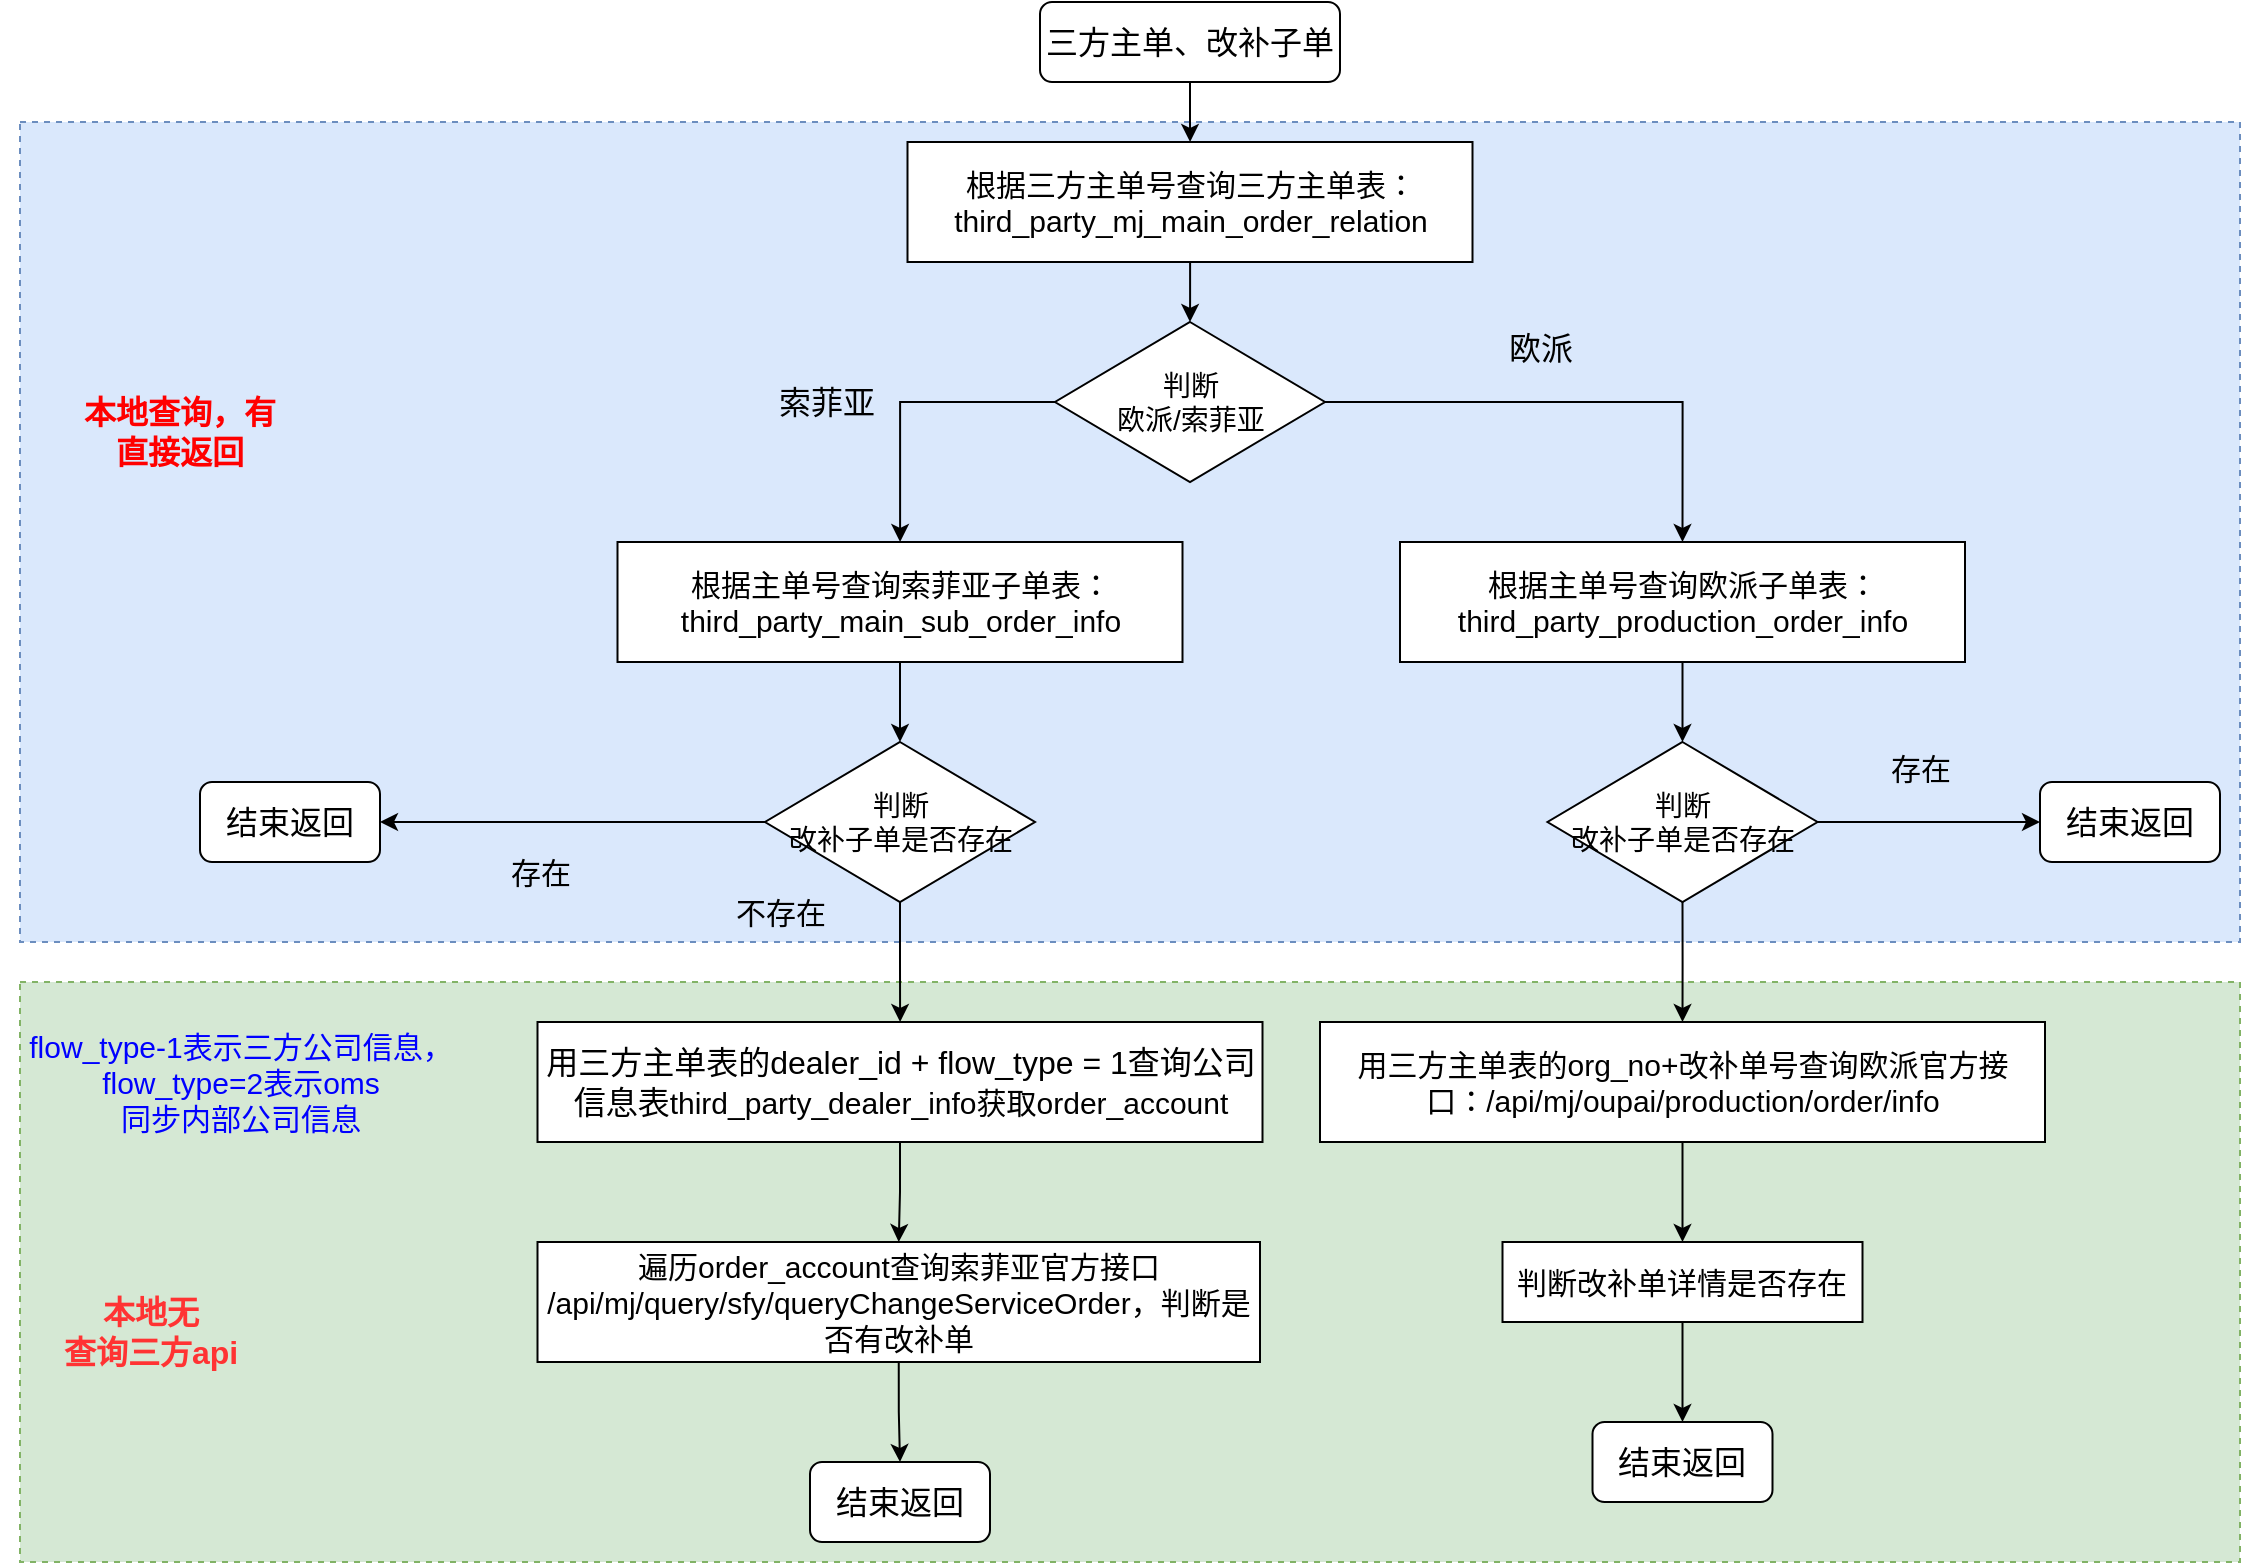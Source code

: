 <mxfile version="23.0.0" type="github">
  <diagram name="改补单查询逻辑" id="lAMv0lz2d4pBa4BIhlsa">
    <mxGraphModel dx="2213" dy="769" grid="1" gridSize="10" guides="1" tooltips="1" connect="1" arrows="1" fold="1" page="1" pageScale="1" pageWidth="827" pageHeight="1169" math="0" shadow="0">
      <root>
        <mxCell id="0" />
        <mxCell id="1" parent="0" />
        <mxCell id="lLZgPHmo0DszsI-Mu-eq-45" value="" style="rounded=0;whiteSpace=wrap;html=1;dashed=1;fillColor=#dae8fc;strokeColor=#6c8ebf;" vertex="1" parent="1">
          <mxGeometry x="-230" y="120" width="1110" height="410" as="geometry" />
        </mxCell>
        <mxCell id="lLZgPHmo0DszsI-Mu-eq-43" value="" style="rounded=0;whiteSpace=wrap;html=1;dashed=1;fillColor=#d5e8d4;strokeColor=#82b366;" vertex="1" parent="1">
          <mxGeometry x="-230" y="550" width="1110" height="290" as="geometry" />
        </mxCell>
        <mxCell id="lLZgPHmo0DszsI-Mu-eq-5" style="edgeStyle=orthogonalEdgeStyle;rounded=0;orthogonalLoop=1;jettySize=auto;html=1;exitX=0.5;exitY=1;exitDx=0;exitDy=0;" edge="1" parent="1" source="lLZgPHmo0DszsI-Mu-eq-2" target="lLZgPHmo0DszsI-Mu-eq-3">
          <mxGeometry relative="1" as="geometry" />
        </mxCell>
        <mxCell id="lLZgPHmo0DszsI-Mu-eq-2" value="&lt;font style=&quot;font-size: 16px;&quot;&gt;三方主单、改补子单&lt;/font&gt;" style="rounded=1;whiteSpace=wrap;html=1;" vertex="1" parent="1">
          <mxGeometry x="280" y="60" width="150" height="40" as="geometry" />
        </mxCell>
        <mxCell id="lLZgPHmo0DszsI-Mu-eq-10" value="" style="edgeStyle=orthogonalEdgeStyle;rounded=0;orthogonalLoop=1;jettySize=auto;html=1;" edge="1" parent="1" source="lLZgPHmo0DszsI-Mu-eq-3" target="lLZgPHmo0DszsI-Mu-eq-9">
          <mxGeometry relative="1" as="geometry" />
        </mxCell>
        <mxCell id="lLZgPHmo0DszsI-Mu-eq-3" value="&lt;font style=&quot;font-size: 15px;&quot;&gt;根据三方主单号查询三方主单表：third_party_mj_main_order_relation&lt;/font&gt;" style="rounded=0;whiteSpace=wrap;html=1;" vertex="1" parent="1">
          <mxGeometry x="213.75" y="130" width="282.5" height="60" as="geometry" />
        </mxCell>
        <mxCell id="lLZgPHmo0DszsI-Mu-eq-4" value="&lt;font color=&quot;#ff0000&quot; style=&quot;font-size: 16px;&quot;&gt;&lt;b&gt;本地查询，有直接返回&lt;/b&gt;&lt;/font&gt;" style="text;html=1;strokeColor=none;fillColor=none;align=center;verticalAlign=middle;whiteSpace=wrap;rounded=0;" vertex="1" parent="1">
          <mxGeometry x="-200" y="260" width="100" height="30" as="geometry" />
        </mxCell>
        <mxCell id="lLZgPHmo0DszsI-Mu-eq-23" style="edgeStyle=orthogonalEdgeStyle;rounded=0;orthogonalLoop=1;jettySize=auto;html=1;exitX=0.5;exitY=1;exitDx=0;exitDy=0;entryX=0.5;entryY=0;entryDx=0;entryDy=0;" edge="1" parent="1" source="lLZgPHmo0DszsI-Mu-eq-6" target="lLZgPHmo0DszsI-Mu-eq-24">
          <mxGeometry relative="1" as="geometry">
            <mxPoint x="210" y="670" as="targetPoint" />
          </mxGeometry>
        </mxCell>
        <mxCell id="lLZgPHmo0DszsI-Mu-eq-6" value="&lt;span style=&quot;font-size: 16px;&quot;&gt;用三方主单表的dealer_id + flow_type = 1查询公司信息表&lt;/span&gt;&lt;font style=&quot;font-size: 15px;&quot;&gt;third_party_dealer_info获取order_account&lt;/font&gt;" style="rounded=0;whiteSpace=wrap;html=1;" vertex="1" parent="1">
          <mxGeometry x="28.75" y="570" width="362.5" height="60" as="geometry" />
        </mxCell>
        <mxCell id="lLZgPHmo0DszsI-Mu-eq-21" style="edgeStyle=orthogonalEdgeStyle;rounded=0;orthogonalLoop=1;jettySize=auto;html=1;exitX=0;exitY=0.5;exitDx=0;exitDy=0;" edge="1" parent="1" source="lLZgPHmo0DszsI-Mu-eq-9" target="lLZgPHmo0DszsI-Mu-eq-12">
          <mxGeometry relative="1" as="geometry" />
        </mxCell>
        <mxCell id="lLZgPHmo0DszsI-Mu-eq-30" style="edgeStyle=orthogonalEdgeStyle;rounded=0;orthogonalLoop=1;jettySize=auto;html=1;exitX=1;exitY=0.5;exitDx=0;exitDy=0;entryX=0.5;entryY=0;entryDx=0;entryDy=0;" edge="1" parent="1" source="lLZgPHmo0DszsI-Mu-eq-9" target="lLZgPHmo0DszsI-Mu-eq-29">
          <mxGeometry relative="1" as="geometry" />
        </mxCell>
        <mxCell id="lLZgPHmo0DszsI-Mu-eq-9" value="&lt;font style=&quot;font-size: 14px;&quot;&gt;判断&lt;br&gt;欧派/索菲亚&lt;/font&gt;" style="rhombus;whiteSpace=wrap;html=1;rounded=0;" vertex="1" parent="1">
          <mxGeometry x="287.5" y="220" width="135" height="80" as="geometry" />
        </mxCell>
        <mxCell id="lLZgPHmo0DszsI-Mu-eq-11" value="&lt;font style=&quot;font-size: 16px;&quot;&gt;索菲亚&lt;/font&gt;" style="text;html=1;align=center;verticalAlign=middle;resizable=0;points=[];autosize=1;strokeColor=none;fillColor=none;" vertex="1" parent="1">
          <mxGeometry x="137.5" y="245" width="70" height="30" as="geometry" />
        </mxCell>
        <mxCell id="lLZgPHmo0DszsI-Mu-eq-20" style="edgeStyle=orthogonalEdgeStyle;rounded=0;orthogonalLoop=1;jettySize=auto;html=1;exitX=0.5;exitY=1;exitDx=0;exitDy=0;" edge="1" parent="1" source="lLZgPHmo0DszsI-Mu-eq-12" target="lLZgPHmo0DszsI-Mu-eq-13">
          <mxGeometry relative="1" as="geometry" />
        </mxCell>
        <mxCell id="lLZgPHmo0DszsI-Mu-eq-12" value="&lt;font style=&quot;font-size: 15px;&quot;&gt;根据主单号查询索菲亚子单表：&lt;/font&gt;&lt;font style=&quot;font-size: 15px;&quot;&gt;third_party_main_sub_order_info&lt;/font&gt;" style="rounded=0;whiteSpace=wrap;html=1;" vertex="1" parent="1">
          <mxGeometry x="68.75" y="330" width="282.5" height="60" as="geometry" />
        </mxCell>
        <mxCell id="lLZgPHmo0DszsI-Mu-eq-16" style="edgeStyle=orthogonalEdgeStyle;rounded=0;orthogonalLoop=1;jettySize=auto;html=1;exitX=0;exitY=0.5;exitDx=0;exitDy=0;entryX=1;entryY=0.5;entryDx=0;entryDy=0;" edge="1" parent="1" source="lLZgPHmo0DszsI-Mu-eq-13" target="lLZgPHmo0DszsI-Mu-eq-15">
          <mxGeometry relative="1" as="geometry" />
        </mxCell>
        <mxCell id="lLZgPHmo0DszsI-Mu-eq-18" style="edgeStyle=orthogonalEdgeStyle;rounded=0;orthogonalLoop=1;jettySize=auto;html=1;exitX=0.5;exitY=1;exitDx=0;exitDy=0;" edge="1" parent="1" source="lLZgPHmo0DszsI-Mu-eq-13" target="lLZgPHmo0DszsI-Mu-eq-6">
          <mxGeometry relative="1" as="geometry" />
        </mxCell>
        <mxCell id="lLZgPHmo0DszsI-Mu-eq-13" value="&lt;font style=&quot;font-size: 14px;&quot;&gt;判断&lt;br&gt;改补子单是否存在&lt;br&gt;&lt;/font&gt;" style="rhombus;whiteSpace=wrap;html=1;rounded=0;" vertex="1" parent="1">
          <mxGeometry x="142.5" y="430" width="135" height="80" as="geometry" />
        </mxCell>
        <mxCell id="lLZgPHmo0DszsI-Mu-eq-15" value="&lt;font style=&quot;font-size: 16px;&quot;&gt;结束返回&lt;/font&gt;" style="rounded=1;whiteSpace=wrap;html=1;" vertex="1" parent="1">
          <mxGeometry x="-140" y="450" width="90" height="40" as="geometry" />
        </mxCell>
        <mxCell id="lLZgPHmo0DszsI-Mu-eq-17" value="&lt;font style=&quot;font-size: 15px;&quot;&gt;存在&lt;/font&gt;" style="text;html=1;align=center;verticalAlign=middle;resizable=0;points=[];autosize=1;strokeColor=none;fillColor=none;" vertex="1" parent="1">
          <mxGeometry x="5" y="480" width="50" height="30" as="geometry" />
        </mxCell>
        <mxCell id="lLZgPHmo0DszsI-Mu-eq-19" value="不存在" style="text;html=1;align=center;verticalAlign=middle;resizable=0;points=[];autosize=1;strokeColor=none;fillColor=none;fontSize=15;" vertex="1" parent="1">
          <mxGeometry x="115" y="500" width="70" height="30" as="geometry" />
        </mxCell>
        <mxCell id="lLZgPHmo0DszsI-Mu-eq-22" value="&lt;font color=&quot;#0000ff&quot; style=&quot;font-size: 15px;&quot;&gt;flow_type-1表示三方公司信息，&lt;br&gt;flow_type=2表示oms&lt;br&gt;同步内部公司信息&lt;/font&gt;" style="text;html=1;align=center;verticalAlign=middle;resizable=0;points=[];autosize=1;strokeColor=none;fillColor=none;" vertex="1" parent="1">
          <mxGeometry x="-240" y="565" width="240" height="70" as="geometry" />
        </mxCell>
        <mxCell id="lLZgPHmo0DszsI-Mu-eq-28" style="edgeStyle=orthogonalEdgeStyle;rounded=0;orthogonalLoop=1;jettySize=auto;html=1;exitX=0.5;exitY=1;exitDx=0;exitDy=0;" edge="1" parent="1" source="lLZgPHmo0DszsI-Mu-eq-24" target="lLZgPHmo0DszsI-Mu-eq-27">
          <mxGeometry relative="1" as="geometry" />
        </mxCell>
        <mxCell id="lLZgPHmo0DszsI-Mu-eq-24" value="&lt;font style=&quot;font-size: 15px;&quot;&gt;遍历order_account查询索菲亚官方接口&lt;br&gt;/api/mj/query/sfy/queryChangeServiceOrder，判断是否有改补单&lt;/font&gt;" style="rounded=0;whiteSpace=wrap;html=1;" vertex="1" parent="1">
          <mxGeometry x="28.75" y="680" width="361.25" height="60" as="geometry" />
        </mxCell>
        <mxCell id="lLZgPHmo0DszsI-Mu-eq-27" value="&lt;font style=&quot;font-size: 16px;&quot;&gt;结束返回&lt;/font&gt;" style="rounded=1;whiteSpace=wrap;html=1;" vertex="1" parent="1">
          <mxGeometry x="165" y="790" width="90" height="40" as="geometry" />
        </mxCell>
        <mxCell id="lLZgPHmo0DszsI-Mu-eq-33" style="edgeStyle=orthogonalEdgeStyle;rounded=0;orthogonalLoop=1;jettySize=auto;html=1;exitX=0.5;exitY=1;exitDx=0;exitDy=0;" edge="1" parent="1" source="lLZgPHmo0DszsI-Mu-eq-29" target="lLZgPHmo0DszsI-Mu-eq-32">
          <mxGeometry relative="1" as="geometry" />
        </mxCell>
        <mxCell id="lLZgPHmo0DszsI-Mu-eq-29" value="&lt;font style=&quot;font-size: 15px;&quot;&gt;根据主单号查询欧派子单表：&lt;/font&gt;&lt;font style=&quot;font-size: 15px;&quot;&gt;third_party_production_order_info&lt;/font&gt;" style="rounded=0;whiteSpace=wrap;html=1;" vertex="1" parent="1">
          <mxGeometry x="460" y="330" width="282.5" height="60" as="geometry" />
        </mxCell>
        <mxCell id="lLZgPHmo0DszsI-Mu-eq-31" value="&lt;font style=&quot;font-size: 16px;&quot;&gt;欧派&lt;/font&gt;" style="text;html=1;align=center;verticalAlign=middle;resizable=0;points=[];autosize=1;strokeColor=none;fillColor=none;" vertex="1" parent="1">
          <mxGeometry x="500" y="218" width="60" height="30" as="geometry" />
        </mxCell>
        <mxCell id="lLZgPHmo0DszsI-Mu-eq-35" style="edgeStyle=orthogonalEdgeStyle;rounded=0;orthogonalLoop=1;jettySize=auto;html=1;exitX=1;exitY=0.5;exitDx=0;exitDy=0;" edge="1" parent="1" source="lLZgPHmo0DszsI-Mu-eq-32" target="lLZgPHmo0DszsI-Mu-eq-34">
          <mxGeometry relative="1" as="geometry" />
        </mxCell>
        <mxCell id="lLZgPHmo0DszsI-Mu-eq-38" style="edgeStyle=orthogonalEdgeStyle;rounded=0;orthogonalLoop=1;jettySize=auto;html=1;exitX=0.5;exitY=1;exitDx=0;exitDy=0;" edge="1" parent="1" source="lLZgPHmo0DszsI-Mu-eq-32" target="lLZgPHmo0DszsI-Mu-eq-37">
          <mxGeometry relative="1" as="geometry" />
        </mxCell>
        <mxCell id="lLZgPHmo0DszsI-Mu-eq-32" value="&lt;font style=&quot;font-size: 14px;&quot;&gt;判断&lt;br&gt;改补子单是否存在&lt;br&gt;&lt;/font&gt;" style="rhombus;whiteSpace=wrap;html=1;rounded=0;" vertex="1" parent="1">
          <mxGeometry x="533.75" y="430" width="135" height="80" as="geometry" />
        </mxCell>
        <mxCell id="lLZgPHmo0DszsI-Mu-eq-34" value="&lt;font style=&quot;font-size: 16px;&quot;&gt;结束返回&lt;/font&gt;" style="rounded=1;whiteSpace=wrap;html=1;" vertex="1" parent="1">
          <mxGeometry x="780" y="450" width="90" height="40" as="geometry" />
        </mxCell>
        <mxCell id="lLZgPHmo0DszsI-Mu-eq-36" value="&lt;font style=&quot;font-size: 15px;&quot;&gt;存在&lt;/font&gt;" style="text;html=1;align=center;verticalAlign=middle;resizable=0;points=[];autosize=1;strokeColor=none;fillColor=none;" vertex="1" parent="1">
          <mxGeometry x="695" y="428" width="50" height="30" as="geometry" />
        </mxCell>
        <mxCell id="lLZgPHmo0DszsI-Mu-eq-39" style="edgeStyle=orthogonalEdgeStyle;rounded=0;orthogonalLoop=1;jettySize=auto;html=1;exitX=0.5;exitY=1;exitDx=0;exitDy=0;" edge="1" parent="1" source="lLZgPHmo0DszsI-Mu-eq-37" target="lLZgPHmo0DszsI-Mu-eq-40">
          <mxGeometry relative="1" as="geometry">
            <mxPoint x="601" y="670" as="targetPoint" />
          </mxGeometry>
        </mxCell>
        <mxCell id="lLZgPHmo0DszsI-Mu-eq-37" value="&lt;font style=&quot;font-size: 15px;&quot;&gt;用三方主单表的org_no+改补单号查询欧派官方接口：/api/mj/oupai/production/order/info&lt;/font&gt;" style="rounded=0;whiteSpace=wrap;html=1;" vertex="1" parent="1">
          <mxGeometry x="420" y="570" width="362.5" height="60" as="geometry" />
        </mxCell>
        <mxCell id="lLZgPHmo0DszsI-Mu-eq-42" style="edgeStyle=orthogonalEdgeStyle;rounded=0;orthogonalLoop=1;jettySize=auto;html=1;entryX=0.5;entryY=0;entryDx=0;entryDy=0;" edge="1" parent="1" source="lLZgPHmo0DszsI-Mu-eq-40" target="lLZgPHmo0DszsI-Mu-eq-41">
          <mxGeometry relative="1" as="geometry" />
        </mxCell>
        <mxCell id="lLZgPHmo0DszsI-Mu-eq-40" value="&lt;span style=&quot;font-size: 15px;&quot;&gt;判断改补单详情是否存在&lt;/span&gt;" style="rounded=0;whiteSpace=wrap;html=1;" vertex="1" parent="1">
          <mxGeometry x="511.25" y="680" width="180" height="40" as="geometry" />
        </mxCell>
        <mxCell id="lLZgPHmo0DszsI-Mu-eq-41" value="&lt;font style=&quot;font-size: 16px;&quot;&gt;结束返回&lt;/font&gt;" style="rounded=1;whiteSpace=wrap;html=1;" vertex="1" parent="1">
          <mxGeometry x="556.25" y="770" width="90" height="40" as="geometry" />
        </mxCell>
        <mxCell id="lLZgPHmo0DszsI-Mu-eq-44" value="&lt;font color=&quot;#ff3333&quot; style=&quot;font-size: 16px;&quot;&gt;&lt;b&gt;本地无&lt;br&gt;查询三方api&lt;/b&gt;&lt;/font&gt;" style="text;html=1;align=center;verticalAlign=middle;resizable=0;points=[];autosize=1;strokeColor=none;fillColor=none;" vertex="1" parent="1">
          <mxGeometry x="-220" y="700" width="110" height="50" as="geometry" />
        </mxCell>
      </root>
    </mxGraphModel>
  </diagram>
</mxfile>
